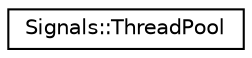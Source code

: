 digraph "Graphical Class Hierarchy"
{
 // INTERACTIVE_SVG=YES
  edge [fontname="Helvetica",fontsize="10",labelfontname="Helvetica",labelfontsize="10"];
  node [fontname="Helvetica",fontsize="10",shape=record];
  rankdir="LR";
  Node1 [label="Signals::ThreadPool",height=0.2,width=0.4,color="black", fillcolor="white", style="filled",URL="$class_signals_1_1_thread_pool.html"];
}
